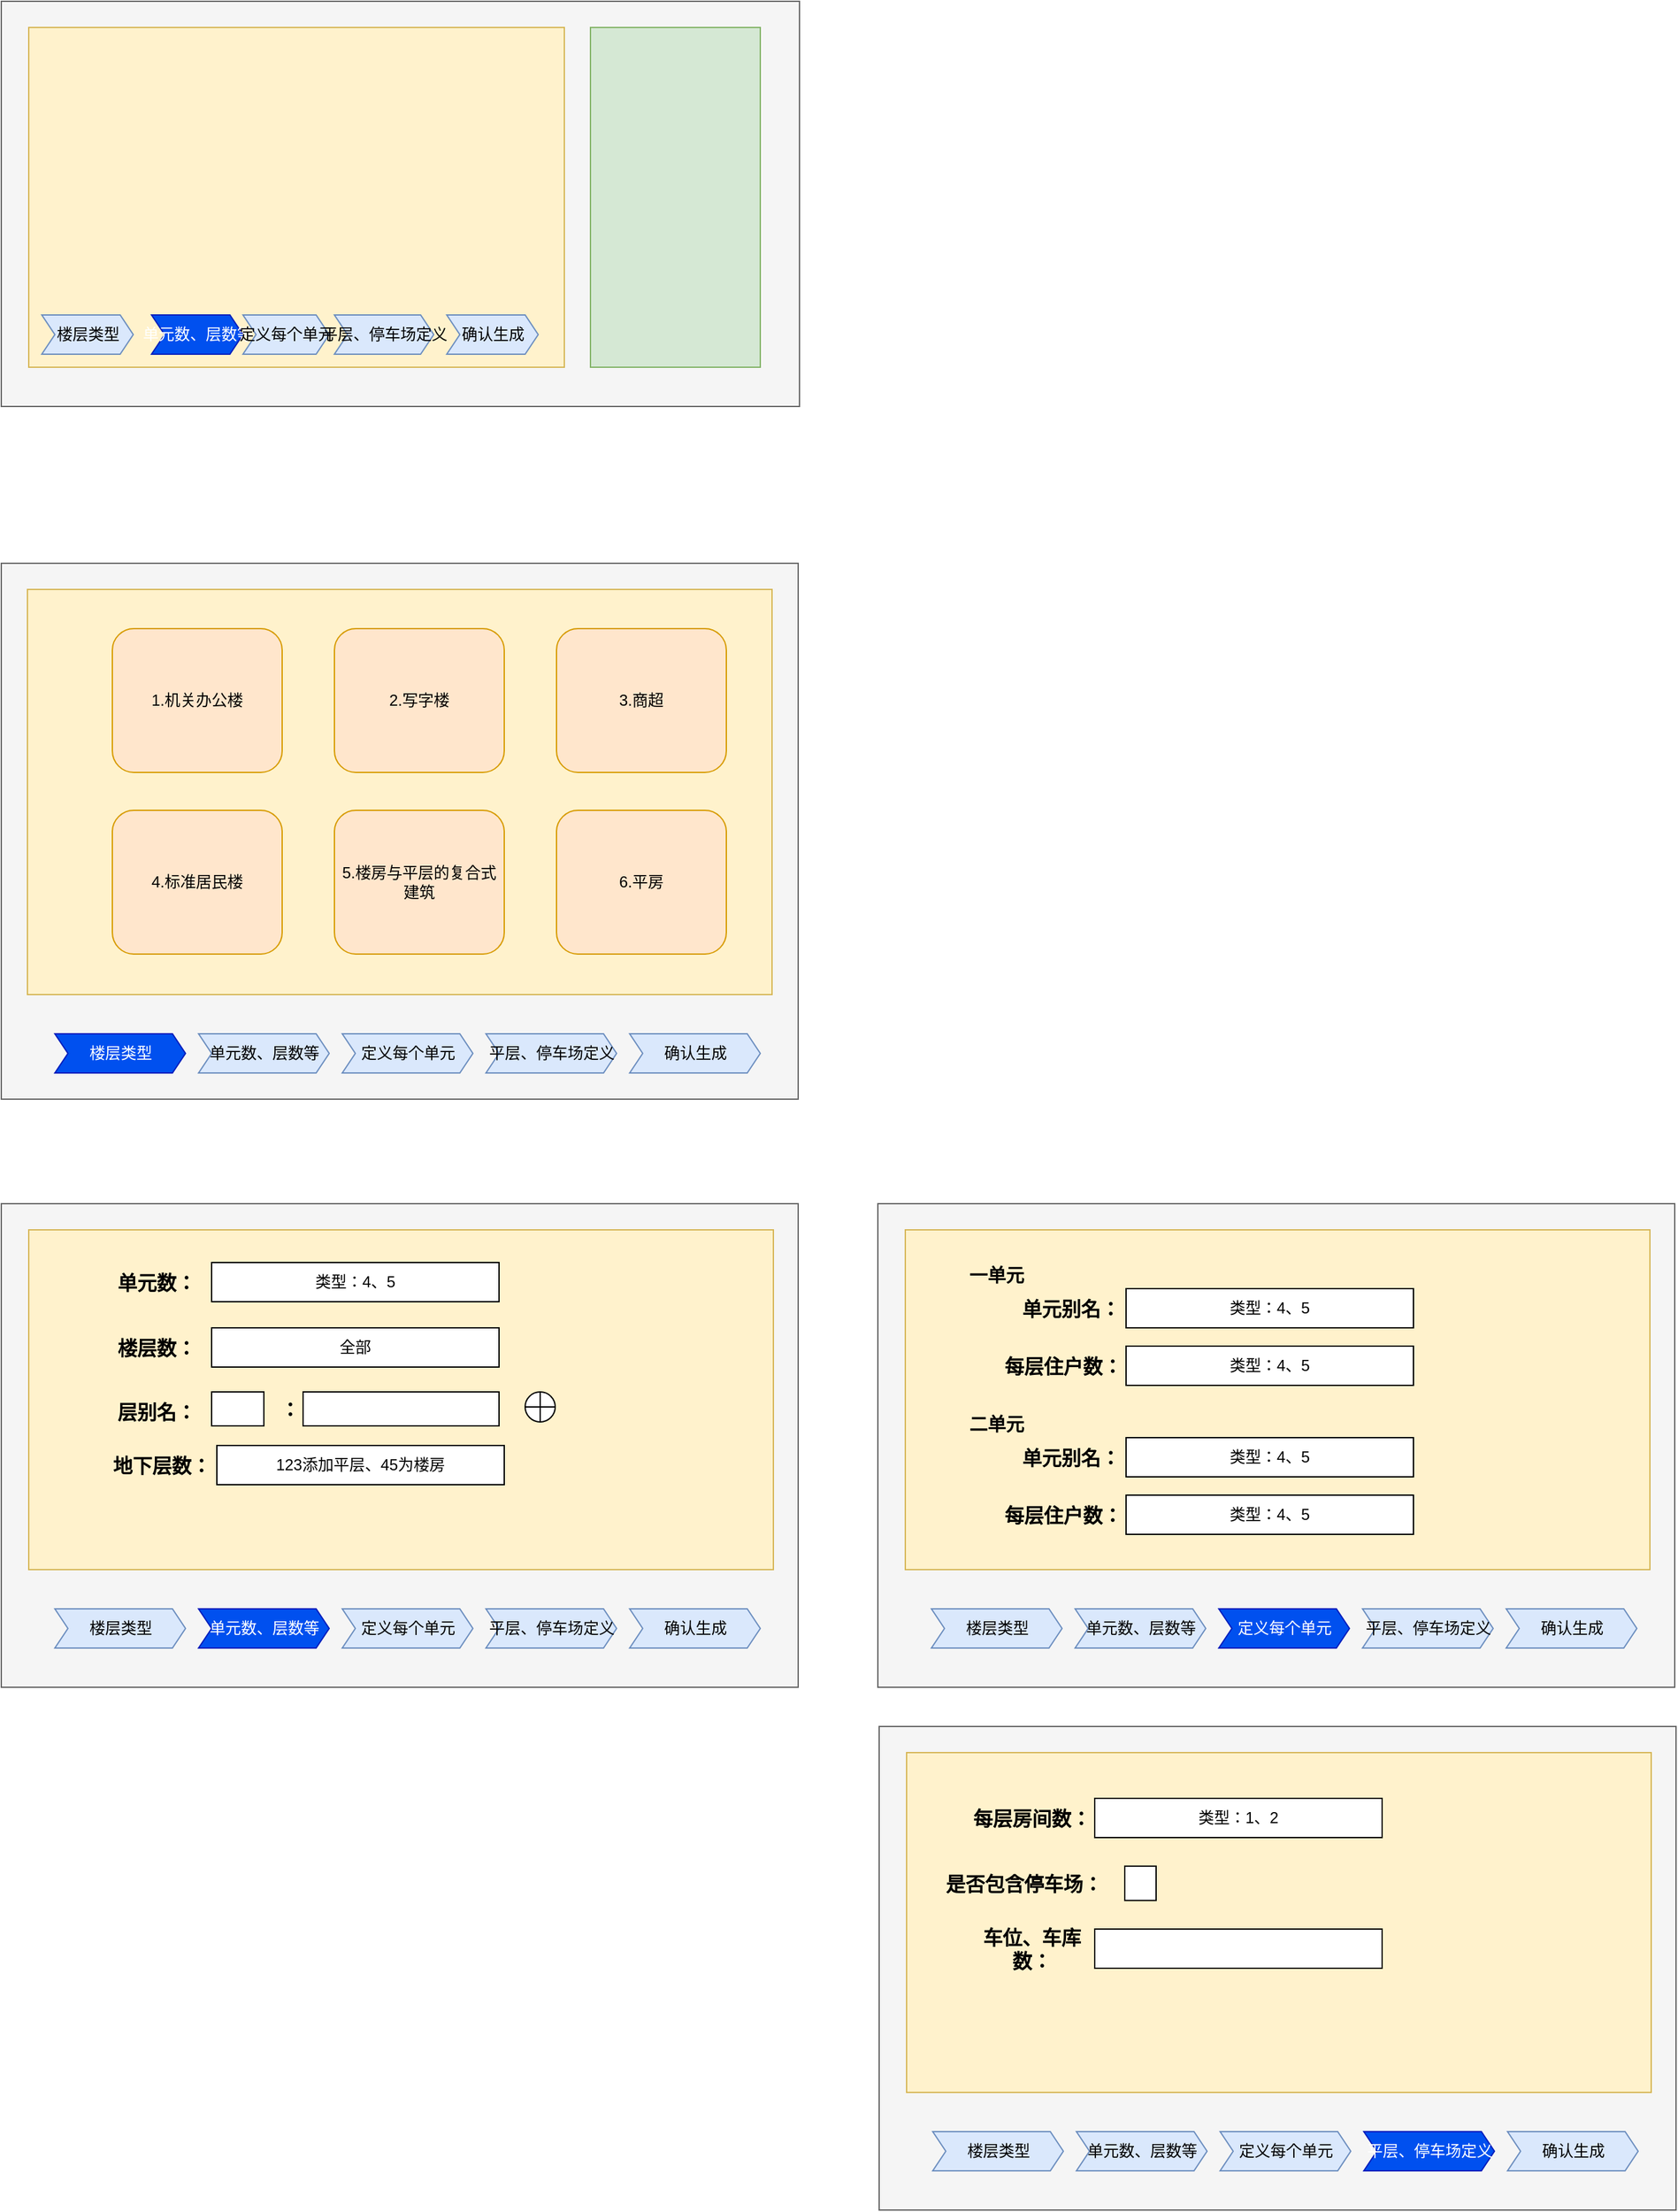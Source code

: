 <mxfile version="20.1.1" type="device"><diagram id="ThLglCE7sltwDju1911g" name="Page-1"><mxGraphModel dx="1422" dy="771" grid="1" gridSize="10" guides="1" tooltips="1" connect="1" arrows="1" fold="1" page="1" pageScale="1" pageWidth="827" pageHeight="1169" math="0" shadow="0"><root><mxCell id="0"/><mxCell id="1" parent="0"/><mxCell id="okqDq4WkAUv7GOlMbgzD-15" value="" style="rounded=0;whiteSpace=wrap;html=1;fillColor=#f5f5f5;strokeColor=#666666;fontColor=#333333;" parent="1" vertex="1"><mxGeometry x="109" y="540" width="610" height="410" as="geometry"/></mxCell><mxCell id="okqDq4WkAUv7GOlMbgzD-22" value="" style="rounded=0;whiteSpace=wrap;html=1;fillColor=#fff2cc;strokeColor=#d6b656;" parent="1" vertex="1"><mxGeometry x="129" y="560" width="570" height="310" as="geometry"/></mxCell><mxCell id="okqDq4WkAUv7GOlMbgzD-1" value="" style="rounded=0;whiteSpace=wrap;html=1;fillColor=#f5f5f5;strokeColor=#666666;fontColor=#333333;" parent="1" vertex="1"><mxGeometry x="109" y="110" width="611" height="310" as="geometry"/></mxCell><mxCell id="okqDq4WkAUv7GOlMbgzD-3" value="" style="rounded=0;whiteSpace=wrap;html=1;fillColor=#fff2cc;strokeColor=#d6b656;" parent="1" vertex="1"><mxGeometry x="130" y="130" width="410" height="260" as="geometry"/></mxCell><mxCell id="okqDq4WkAUv7GOlMbgzD-9" value="1.机关办公楼" style="rounded=1;whiteSpace=wrap;html=1;fillColor=#ffe6cc;strokeColor=#d79b00;" parent="1" vertex="1"><mxGeometry x="194" y="590" width="130" height="110" as="geometry"/></mxCell><mxCell id="okqDq4WkAUv7GOlMbgzD-10" value="6.平房" style="rounded=1;whiteSpace=wrap;html=1;fillColor=#ffe6cc;strokeColor=#d79b00;" parent="1" vertex="1"><mxGeometry x="534" y="729" width="130" height="110" as="geometry"/></mxCell><mxCell id="okqDq4WkAUv7GOlMbgzD-11" value="5.楼房与平层的复合式建筑" style="rounded=1;whiteSpace=wrap;html=1;fillColor=#ffe6cc;strokeColor=#d79b00;" parent="1" vertex="1"><mxGeometry x="364" y="729" width="130" height="110" as="geometry"/></mxCell><mxCell id="okqDq4WkAUv7GOlMbgzD-12" value="3.商超" style="rounded=1;whiteSpace=wrap;html=1;fillColor=#ffe6cc;strokeColor=#d79b00;" parent="1" vertex="1"><mxGeometry x="534" y="590" width="130" height="110" as="geometry"/></mxCell><mxCell id="okqDq4WkAUv7GOlMbgzD-13" value="2.写字楼" style="rounded=1;whiteSpace=wrap;html=1;fillColor=#ffe6cc;strokeColor=#d79b00;" parent="1" vertex="1"><mxGeometry x="364" y="590" width="130" height="110" as="geometry"/></mxCell><mxCell id="okqDq4WkAUv7GOlMbgzD-14" value="4.标准居民楼" style="rounded=1;whiteSpace=wrap;html=1;fillColor=#ffe6cc;strokeColor=#d79b00;" parent="1" vertex="1"><mxGeometry x="194" y="729" width="130" height="110" as="geometry"/></mxCell><mxCell id="okqDq4WkAUv7GOlMbgzD-16" value="楼层类型" style="html=1;shadow=0;dashed=0;align=center;verticalAlign=middle;shape=mxgraph.arrows2.arrow;dy=0;dx=10;notch=10;fillColor=#0050ef;strokeColor=#001DBC;fontColor=#ffffff;" parent="1" vertex="1"><mxGeometry x="150" y="900" width="100" height="30" as="geometry"/></mxCell><mxCell id="okqDq4WkAUv7GOlMbgzD-18" value="单元数、层数等" style="html=1;shadow=0;dashed=0;align=center;verticalAlign=middle;shape=mxgraph.arrows2.arrow;dy=0;dx=10;notch=10;fillColor=#dae8fc;strokeColor=#6c8ebf;" parent="1" vertex="1"><mxGeometry x="260" y="900" width="100" height="30" as="geometry"/></mxCell><mxCell id="okqDq4WkAUv7GOlMbgzD-19" value="定义每个单元" style="html=1;shadow=0;dashed=0;align=center;verticalAlign=middle;shape=mxgraph.arrows2.arrow;dy=0;dx=10;notch=10;fillColor=#dae8fc;strokeColor=#6c8ebf;" parent="1" vertex="1"><mxGeometry x="370" y="900" width="100" height="30" as="geometry"/></mxCell><mxCell id="okqDq4WkAUv7GOlMbgzD-20" value="确认生成" style="html=1;shadow=0;dashed=0;align=center;verticalAlign=middle;shape=mxgraph.arrows2.arrow;dy=0;dx=10;notch=10;fillColor=#dae8fc;strokeColor=#6c8ebf;" parent="1" vertex="1"><mxGeometry x="590" y="900" width="100" height="30" as="geometry"/></mxCell><mxCell id="okqDq4WkAUv7GOlMbgzD-21" value="平层、停车场定义" style="html=1;shadow=0;dashed=0;align=center;verticalAlign=middle;shape=mxgraph.arrows2.arrow;dy=0;dx=10;notch=10;fillColor=#dae8fc;strokeColor=#6c8ebf;" parent="1" vertex="1"><mxGeometry x="480" y="900" width="100" height="30" as="geometry"/></mxCell><mxCell id="okqDq4WkAUv7GOlMbgzD-23" value="" style="rounded=0;whiteSpace=wrap;html=1;fillColor=#f5f5f5;strokeColor=#666666;fontColor=#333333;" parent="1" vertex="1"><mxGeometry x="109" y="1030" width="610" height="370" as="geometry"/></mxCell><mxCell id="okqDq4WkAUv7GOlMbgzD-24" value="楼层类型" style="html=1;shadow=0;dashed=0;align=center;verticalAlign=middle;shape=mxgraph.arrows2.arrow;dy=0;dx=10;notch=10;fillColor=#dae8fc;strokeColor=#6c8ebf;" parent="1" vertex="1"><mxGeometry x="150" y="1340" width="100" height="30" as="geometry"/></mxCell><mxCell id="okqDq4WkAUv7GOlMbgzD-25" value="" style="rounded=0;whiteSpace=wrap;html=1;fillColor=#fff2cc;strokeColor=#d6b656;" parent="1" vertex="1"><mxGeometry x="130" y="1050" width="570" height="260" as="geometry"/></mxCell><mxCell id="okqDq4WkAUv7GOlMbgzD-26" value="单元数、层数等" style="html=1;shadow=0;dashed=0;align=center;verticalAlign=middle;shape=mxgraph.arrows2.arrow;dy=0;dx=10;notch=10;fillColor=#0050ef;strokeColor=#001DBC;fontColor=#ffffff;" parent="1" vertex="1"><mxGeometry x="260" y="1340" width="100" height="30" as="geometry"/></mxCell><mxCell id="okqDq4WkAUv7GOlMbgzD-27" value="定义每个单元" style="html=1;shadow=0;dashed=0;align=center;verticalAlign=middle;shape=mxgraph.arrows2.arrow;dy=0;dx=10;notch=10;fillColor=#dae8fc;strokeColor=#6c8ebf;" parent="1" vertex="1"><mxGeometry x="370" y="1340" width="100" height="30" as="geometry"/></mxCell><mxCell id="okqDq4WkAUv7GOlMbgzD-28" value="确认生成" style="html=1;shadow=0;dashed=0;align=center;verticalAlign=middle;shape=mxgraph.arrows2.arrow;dy=0;dx=10;notch=10;fillColor=#dae8fc;strokeColor=#6c8ebf;" parent="1" vertex="1"><mxGeometry x="590" y="1340" width="100" height="30" as="geometry"/></mxCell><mxCell id="okqDq4WkAUv7GOlMbgzD-29" value="平层、停车场定义" style="html=1;shadow=0;dashed=0;align=center;verticalAlign=middle;shape=mxgraph.arrows2.arrow;dy=0;dx=10;notch=10;fillColor=#dae8fc;strokeColor=#6c8ebf;" parent="1" vertex="1"><mxGeometry x="480" y="1340" width="100" height="30" as="geometry"/></mxCell><mxCell id="okqDq4WkAUv7GOlMbgzD-30" value="&lt;b&gt;&lt;font style=&quot;font-size: 15px&quot;&gt;单元数：&lt;/font&gt;&lt;/b&gt;" style="text;html=1;strokeColor=none;fillColor=none;align=center;verticalAlign=middle;whiteSpace=wrap;rounded=0;" parent="1" vertex="1"><mxGeometry x="180" y="1070" width="96" height="40" as="geometry"/></mxCell><mxCell id="okqDq4WkAUv7GOlMbgzD-31" value="类型：4、5" style="rounded=0;whiteSpace=wrap;html=1;" parent="1" vertex="1"><mxGeometry x="270" y="1075" width="220" height="30" as="geometry"/></mxCell><mxCell id="okqDq4WkAUv7GOlMbgzD-32" value="&lt;b&gt;&lt;font style=&quot;font-size: 15px&quot;&gt;层别名：&lt;/font&gt;&lt;/b&gt;" style="text;html=1;strokeColor=none;fillColor=none;align=center;verticalAlign=middle;whiteSpace=wrap;rounded=0;" parent="1" vertex="1"><mxGeometry x="180" y="1169" width="96" height="40" as="geometry"/></mxCell><mxCell id="okqDq4WkAUv7GOlMbgzD-33" value="" style="rounded=0;whiteSpace=wrap;html=1;" parent="1" vertex="1"><mxGeometry x="270" y="1174" width="40" height="26" as="geometry"/></mxCell><mxCell id="okqDq4WkAUv7GOlMbgzD-34" value="&lt;b&gt;&lt;font style=&quot;font-size: 15px&quot;&gt;楼层数：&lt;/font&gt;&lt;/b&gt;" style="text;html=1;strokeColor=none;fillColor=none;align=center;verticalAlign=middle;whiteSpace=wrap;rounded=0;" parent="1" vertex="1"><mxGeometry x="180" y="1120" width="96" height="40" as="geometry"/></mxCell><mxCell id="okqDq4WkAUv7GOlMbgzD-35" value="全部" style="rounded=0;whiteSpace=wrap;html=1;" parent="1" vertex="1"><mxGeometry x="270" y="1125" width="220" height="30" as="geometry"/></mxCell><mxCell id="okqDq4WkAUv7GOlMbgzD-36" value="&lt;b&gt;&lt;font style=&quot;font-size: 15px&quot;&gt;：&lt;/font&gt;&lt;/b&gt;" style="text;html=1;strokeColor=none;fillColor=none;align=center;verticalAlign=middle;whiteSpace=wrap;rounded=0;" parent="1" vertex="1"><mxGeometry x="310" y="1172" width="40" height="30" as="geometry"/></mxCell><mxCell id="okqDq4WkAUv7GOlMbgzD-37" value="" style="rounded=0;whiteSpace=wrap;html=1;" parent="1" vertex="1"><mxGeometry x="340" y="1174" width="150" height="26" as="geometry"/></mxCell><mxCell id="okqDq4WkAUv7GOlMbgzD-38" value="" style="shape=orEllipse;perimeter=ellipsePerimeter;whiteSpace=wrap;html=1;backgroundOutline=1;" parent="1" vertex="1"><mxGeometry x="510" y="1174" width="23" height="23" as="geometry"/></mxCell><mxCell id="okqDq4WkAUv7GOlMbgzD-39" value="&lt;b&gt;&lt;font style=&quot;font-size: 15px&quot;&gt;地下层数：&lt;/font&gt;&lt;/b&gt;" style="text;html=1;strokeColor=none;fillColor=none;align=center;verticalAlign=middle;whiteSpace=wrap;rounded=0;" parent="1" vertex="1"><mxGeometry x="184" y="1210" width="96" height="40" as="geometry"/></mxCell><mxCell id="okqDq4WkAUv7GOlMbgzD-40" value="123添加平层、45为楼房" style="rounded=0;whiteSpace=wrap;html=1;" parent="1" vertex="1"><mxGeometry x="274" y="1215" width="220" height="30" as="geometry"/></mxCell><mxCell id="okqDq4WkAUv7GOlMbgzD-41" value="" style="rounded=0;whiteSpace=wrap;html=1;fillColor=#f5f5f5;strokeColor=#666666;fontColor=#333333;" parent="1" vertex="1"><mxGeometry x="780" y="1030" width="610" height="370" as="geometry"/></mxCell><mxCell id="okqDq4WkAUv7GOlMbgzD-42" value="楼层类型" style="html=1;shadow=0;dashed=0;align=center;verticalAlign=middle;shape=mxgraph.arrows2.arrow;dy=0;dx=10;notch=10;fillColor=#dae8fc;strokeColor=#6c8ebf;" parent="1" vertex="1"><mxGeometry x="821" y="1340" width="100" height="30" as="geometry"/></mxCell><mxCell id="okqDq4WkAUv7GOlMbgzD-43" value="" style="rounded=0;whiteSpace=wrap;html=1;fillColor=#fff2cc;strokeColor=#d6b656;" parent="1" vertex="1"><mxGeometry x="801" y="1050" width="570" height="260" as="geometry"/></mxCell><mxCell id="okqDq4WkAUv7GOlMbgzD-44" value="单元数、层数等" style="html=1;shadow=0;dashed=0;align=center;verticalAlign=middle;shape=mxgraph.arrows2.arrow;dy=0;dx=10;notch=10;fillColor=#dae8fc;strokeColor=#6c8ebf;" parent="1" vertex="1"><mxGeometry x="931" y="1340" width="100" height="30" as="geometry"/></mxCell><mxCell id="okqDq4WkAUv7GOlMbgzD-45" value="定义每个单元" style="html=1;shadow=0;dashed=0;align=center;verticalAlign=middle;shape=mxgraph.arrows2.arrow;dy=0;dx=10;notch=10;fillColor=#0050ef;strokeColor=#001DBC;fontColor=#ffffff;" parent="1" vertex="1"><mxGeometry x="1041" y="1340" width="100" height="30" as="geometry"/></mxCell><mxCell id="okqDq4WkAUv7GOlMbgzD-46" value="确认生成" style="html=1;shadow=0;dashed=0;align=center;verticalAlign=middle;shape=mxgraph.arrows2.arrow;dy=0;dx=10;notch=10;fillColor=#dae8fc;strokeColor=#6c8ebf;" parent="1" vertex="1"><mxGeometry x="1261" y="1340" width="100" height="30" as="geometry"/></mxCell><mxCell id="okqDq4WkAUv7GOlMbgzD-47" value="平层、停车场定义" style="html=1;shadow=0;dashed=0;align=center;verticalAlign=middle;shape=mxgraph.arrows2.arrow;dy=0;dx=10;notch=10;fillColor=#dae8fc;strokeColor=#6c8ebf;" parent="1" vertex="1"><mxGeometry x="1151" y="1340" width="100" height="30" as="geometry"/></mxCell><mxCell id="okqDq4WkAUv7GOlMbgzD-48" value="&lt;b&gt;&lt;font style=&quot;font-size: 14px&quot;&gt;一单元&lt;/font&gt;&lt;/b&gt;" style="text;html=1;strokeColor=none;fillColor=none;align=center;verticalAlign=middle;whiteSpace=wrap;rounded=0;" parent="1" vertex="1"><mxGeometry x="816" y="1060" width="110" height="50" as="geometry"/></mxCell><mxCell id="okqDq4WkAUv7GOlMbgzD-49" value="&lt;b&gt;&lt;font style=&quot;font-size: 15px&quot;&gt;单元别名：&lt;/font&gt;&lt;/b&gt;" style="text;html=1;strokeColor=none;fillColor=none;align=center;verticalAlign=middle;whiteSpace=wrap;rounded=0;" parent="1" vertex="1"><mxGeometry x="880" y="1090" width="96" height="40" as="geometry"/></mxCell><mxCell id="okqDq4WkAUv7GOlMbgzD-50" value="类型：4、5" style="rounded=0;whiteSpace=wrap;html=1;" parent="1" vertex="1"><mxGeometry x="970" y="1095" width="220" height="30" as="geometry"/></mxCell><mxCell id="okqDq4WkAUv7GOlMbgzD-51" value="&lt;b&gt;&lt;font style=&quot;font-size: 15px&quot;&gt;每层住户数：&lt;/font&gt;&lt;/b&gt;" style="text;html=1;strokeColor=none;fillColor=none;align=center;verticalAlign=middle;whiteSpace=wrap;rounded=0;" parent="1" vertex="1"><mxGeometry x="874" y="1134" width="96" height="40" as="geometry"/></mxCell><mxCell id="okqDq4WkAUv7GOlMbgzD-52" value="类型：4、5" style="rounded=0;whiteSpace=wrap;html=1;" parent="1" vertex="1"><mxGeometry x="970" y="1139" width="220" height="30" as="geometry"/></mxCell><mxCell id="okqDq4WkAUv7GOlMbgzD-59" value="&lt;b&gt;&lt;font style=&quot;font-size: 14px&quot;&gt;二单元&lt;/font&gt;&lt;/b&gt;" style="text;html=1;strokeColor=none;fillColor=none;align=center;verticalAlign=middle;whiteSpace=wrap;rounded=0;" parent="1" vertex="1"><mxGeometry x="816" y="1174" width="110" height="50" as="geometry"/></mxCell><mxCell id="okqDq4WkAUv7GOlMbgzD-60" value="&lt;b&gt;&lt;font style=&quot;font-size: 15px&quot;&gt;单元别名：&lt;/font&gt;&lt;/b&gt;" style="text;html=1;strokeColor=none;fillColor=none;align=center;verticalAlign=middle;whiteSpace=wrap;rounded=0;" parent="1" vertex="1"><mxGeometry x="880" y="1204" width="96" height="40" as="geometry"/></mxCell><mxCell id="okqDq4WkAUv7GOlMbgzD-61" value="类型：4、5" style="rounded=0;whiteSpace=wrap;html=1;" parent="1" vertex="1"><mxGeometry x="970" y="1209" width="220" height="30" as="geometry"/></mxCell><mxCell id="okqDq4WkAUv7GOlMbgzD-62" value="&lt;b&gt;&lt;font style=&quot;font-size: 15px&quot;&gt;每层住户数：&lt;/font&gt;&lt;/b&gt;" style="text;html=1;strokeColor=none;fillColor=none;align=center;verticalAlign=middle;whiteSpace=wrap;rounded=0;" parent="1" vertex="1"><mxGeometry x="874" y="1248" width="96" height="40" as="geometry"/></mxCell><mxCell id="okqDq4WkAUv7GOlMbgzD-63" value="类型：4、5" style="rounded=0;whiteSpace=wrap;html=1;" parent="1" vertex="1"><mxGeometry x="970" y="1253" width="220" height="30" as="geometry"/></mxCell><mxCell id="okqDq4WkAUv7GOlMbgzD-64" value="" style="rounded=0;whiteSpace=wrap;html=1;fillColor=#f5f5f5;strokeColor=#666666;fontColor=#333333;" parent="1" vertex="1"><mxGeometry x="781" y="1430" width="610" height="370" as="geometry"/></mxCell><mxCell id="okqDq4WkAUv7GOlMbgzD-65" value="楼层类型" style="html=1;shadow=0;dashed=0;align=center;verticalAlign=middle;shape=mxgraph.arrows2.arrow;dy=0;dx=10;notch=10;fillColor=#dae8fc;strokeColor=#6c8ebf;" parent="1" vertex="1"><mxGeometry x="822" y="1740" width="100" height="30" as="geometry"/></mxCell><mxCell id="okqDq4WkAUv7GOlMbgzD-66" value="" style="rounded=0;whiteSpace=wrap;html=1;fillColor=#fff2cc;strokeColor=#d6b656;" parent="1" vertex="1"><mxGeometry x="802" y="1450" width="570" height="260" as="geometry"/></mxCell><mxCell id="okqDq4WkAUv7GOlMbgzD-67" value="单元数、层数等" style="html=1;shadow=0;dashed=0;align=center;verticalAlign=middle;shape=mxgraph.arrows2.arrow;dy=0;dx=10;notch=10;fillColor=#dae8fc;strokeColor=#6c8ebf;" parent="1" vertex="1"><mxGeometry x="932" y="1740" width="100" height="30" as="geometry"/></mxCell><mxCell id="okqDq4WkAUv7GOlMbgzD-68" value="定义每个单元" style="html=1;shadow=0;dashed=0;align=center;verticalAlign=middle;shape=mxgraph.arrows2.arrow;dy=0;dx=10;notch=10;fillColor=#dae8fc;strokeColor=#6c8ebf;" parent="1" vertex="1"><mxGeometry x="1042" y="1740" width="100" height="30" as="geometry"/></mxCell><mxCell id="okqDq4WkAUv7GOlMbgzD-69" value="确认生成" style="html=1;shadow=0;dashed=0;align=center;verticalAlign=middle;shape=mxgraph.arrows2.arrow;dy=0;dx=10;notch=10;fillColor=#dae8fc;strokeColor=#6c8ebf;" parent="1" vertex="1"><mxGeometry x="1262" y="1740" width="100" height="30" as="geometry"/></mxCell><mxCell id="okqDq4WkAUv7GOlMbgzD-70" value="平层、停车场定义" style="html=1;shadow=0;dashed=0;align=center;verticalAlign=middle;shape=mxgraph.arrows2.arrow;dy=0;dx=10;notch=10;fillColor=#0050ef;strokeColor=#001DBC;fontColor=#ffffff;" parent="1" vertex="1"><mxGeometry x="1152" y="1740" width="100" height="30" as="geometry"/></mxCell><mxCell id="okqDq4WkAUv7GOlMbgzD-71" value="类型：4、5" style="rounded=0;whiteSpace=wrap;html=1;" parent="1" vertex="1"><mxGeometry x="970" y="1095" width="220" height="30" as="geometry"/></mxCell><mxCell id="okqDq4WkAUv7GOlMbgzD-72" value="&lt;b&gt;&lt;font style=&quot;font-size: 15px&quot;&gt;每层房间数：&lt;/font&gt;&lt;/b&gt;" style="text;html=1;strokeColor=none;fillColor=none;align=center;verticalAlign=middle;whiteSpace=wrap;rounded=0;" parent="1" vertex="1"><mxGeometry x="850" y="1480" width="96" height="40" as="geometry"/></mxCell><mxCell id="okqDq4WkAUv7GOlMbgzD-73" value="类型：1、2" style="rounded=0;whiteSpace=wrap;html=1;" parent="1" vertex="1"><mxGeometry x="946" y="1485" width="220" height="30" as="geometry"/></mxCell><mxCell id="okqDq4WkAUv7GOlMbgzD-74" value="&lt;b&gt;&lt;font style=&quot;font-size: 15px&quot;&gt;是否包含停车场：&lt;/font&gt;&lt;/b&gt;" style="text;html=1;strokeColor=none;fillColor=none;align=center;verticalAlign=middle;whiteSpace=wrap;rounded=0;" parent="1" vertex="1"><mxGeometry x="827" y="1530" width="130" height="40" as="geometry"/></mxCell><mxCell id="okqDq4WkAUv7GOlMbgzD-75" value="" style="rounded=0;whiteSpace=wrap;html=1;" parent="1" vertex="1"><mxGeometry x="969" y="1536.88" width="24" height="26.25" as="geometry"/></mxCell><mxCell id="okqDq4WkAUv7GOlMbgzD-76" value="&lt;b&gt;&lt;font style=&quot;font-size: 15px&quot;&gt;车位、车库数：&lt;/font&gt;&lt;/b&gt;" style="text;html=1;strokeColor=none;fillColor=none;align=center;verticalAlign=middle;whiteSpace=wrap;rounded=0;" parent="1" vertex="1"><mxGeometry x="850" y="1580" width="96" height="40" as="geometry"/></mxCell><mxCell id="okqDq4WkAUv7GOlMbgzD-77" value="" style="rounded=0;whiteSpace=wrap;html=1;" parent="1" vertex="1"><mxGeometry x="946" y="1585" width="220" height="30" as="geometry"/></mxCell><mxCell id="okqDq4WkAUv7GOlMbgzD-80" value="" style="rounded=0;whiteSpace=wrap;html=1;fillColor=#d5e8d4;strokeColor=#82b366;" parent="1" vertex="1"><mxGeometry x="560" y="130" width="130" height="260" as="geometry"/></mxCell><mxCell id="okqDq4WkAUv7GOlMbgzD-2" value="楼层类型" style="html=1;shadow=0;dashed=0;align=center;verticalAlign=middle;shape=mxgraph.arrows2.arrow;dy=0;dx=10;notch=10;fillColor=#dae8fc;strokeColor=#6c8ebf;" parent="1" vertex="1"><mxGeometry x="140" y="350" width="70" height="30" as="geometry"/></mxCell><mxCell id="okqDq4WkAUv7GOlMbgzD-4" value="单元数、层数等" style="html=1;shadow=0;dashed=0;align=center;verticalAlign=middle;shape=mxgraph.arrows2.arrow;dy=0;dx=10;notch=10;fillColor=#0050ef;strokeColor=#001DBC;fontColor=#ffffff;" parent="1" vertex="1"><mxGeometry x="224" y="350" width="70" height="30" as="geometry"/></mxCell><mxCell id="okqDq4WkAUv7GOlMbgzD-5" value="定义每个单元" style="html=1;shadow=0;dashed=0;align=center;verticalAlign=middle;shape=mxgraph.arrows2.arrow;dy=0;dx=10;notch=10;fillColor=#dae8fc;strokeColor=#6c8ebf;" parent="1" vertex="1"><mxGeometry x="294" y="350" width="66" height="30" as="geometry"/></mxCell><mxCell id="okqDq4WkAUv7GOlMbgzD-6" value="确认生成" style="html=1;shadow=0;dashed=0;align=center;verticalAlign=middle;shape=mxgraph.arrows2.arrow;dy=0;dx=10;notch=10;fillColor=#dae8fc;strokeColor=#6c8ebf;" parent="1" vertex="1"><mxGeometry x="450" y="350" width="70" height="30" as="geometry"/></mxCell><mxCell id="okqDq4WkAUv7GOlMbgzD-7" value="平层、停车场定义" style="html=1;shadow=0;dashed=0;align=center;verticalAlign=middle;shape=mxgraph.arrows2.arrow;dy=0;dx=10;notch=10;fillColor=#dae8fc;strokeColor=#6c8ebf;" parent="1" vertex="1"><mxGeometry x="364" y="350" width="76" height="30" as="geometry"/></mxCell></root></mxGraphModel></diagram></mxfile>